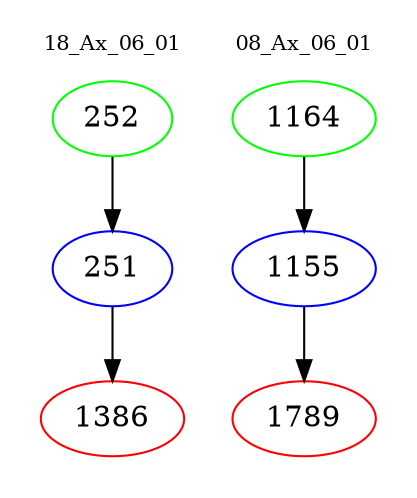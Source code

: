 digraph{
subgraph cluster_0 {
color = white
label = "18_Ax_06_01";
fontsize=10;
T0_252 [label="252", color="green"]
T0_252 -> T0_251 [color="black"]
T0_251 [label="251", color="blue"]
T0_251 -> T0_1386 [color="black"]
T0_1386 [label="1386", color="red"]
}
subgraph cluster_1 {
color = white
label = "08_Ax_06_01";
fontsize=10;
T1_1164 [label="1164", color="green"]
T1_1164 -> T1_1155 [color="black"]
T1_1155 [label="1155", color="blue"]
T1_1155 -> T1_1789 [color="black"]
T1_1789 [label="1789", color="red"]
}
}
